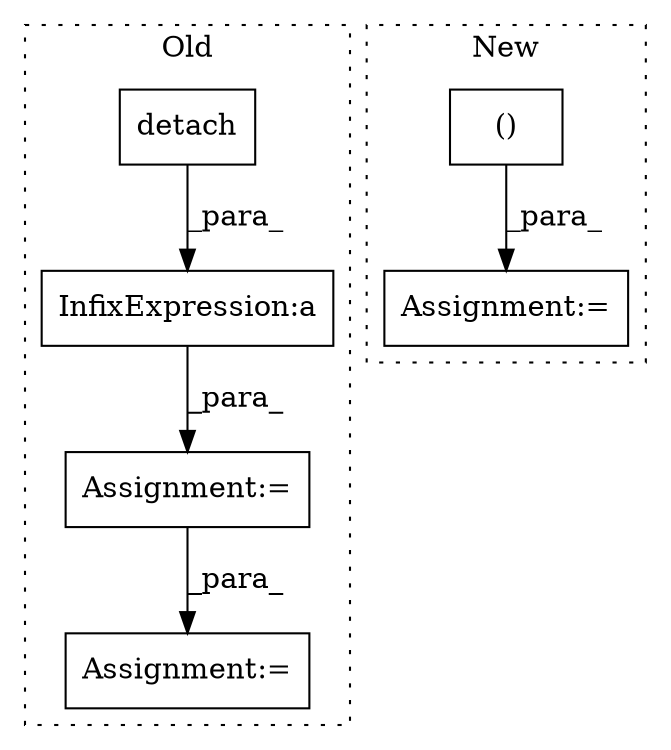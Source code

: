 digraph G {
subgraph cluster0 {
1 [label="detach" a="32" s="3737" l="8" shape="box"];
3 [label="Assignment:=" a="7" s="3815" l="1" shape="box"];
4 [label="Assignment:=" a="7" s="3986" l="1" shape="box"];
6 [label="InfixExpression:a" a="27" s="3785" l="3" shape="box"];
label = "Old";
style="dotted";
}
subgraph cluster1 {
2 [label="()" a="106" s="3803" l="15" shape="box"];
5 [label="Assignment:=" a="7" s="4016" l="1" shape="box"];
label = "New";
style="dotted";
}
1 -> 6 [label="_para_"];
2 -> 5 [label="_para_"];
3 -> 4 [label="_para_"];
6 -> 3 [label="_para_"];
}
